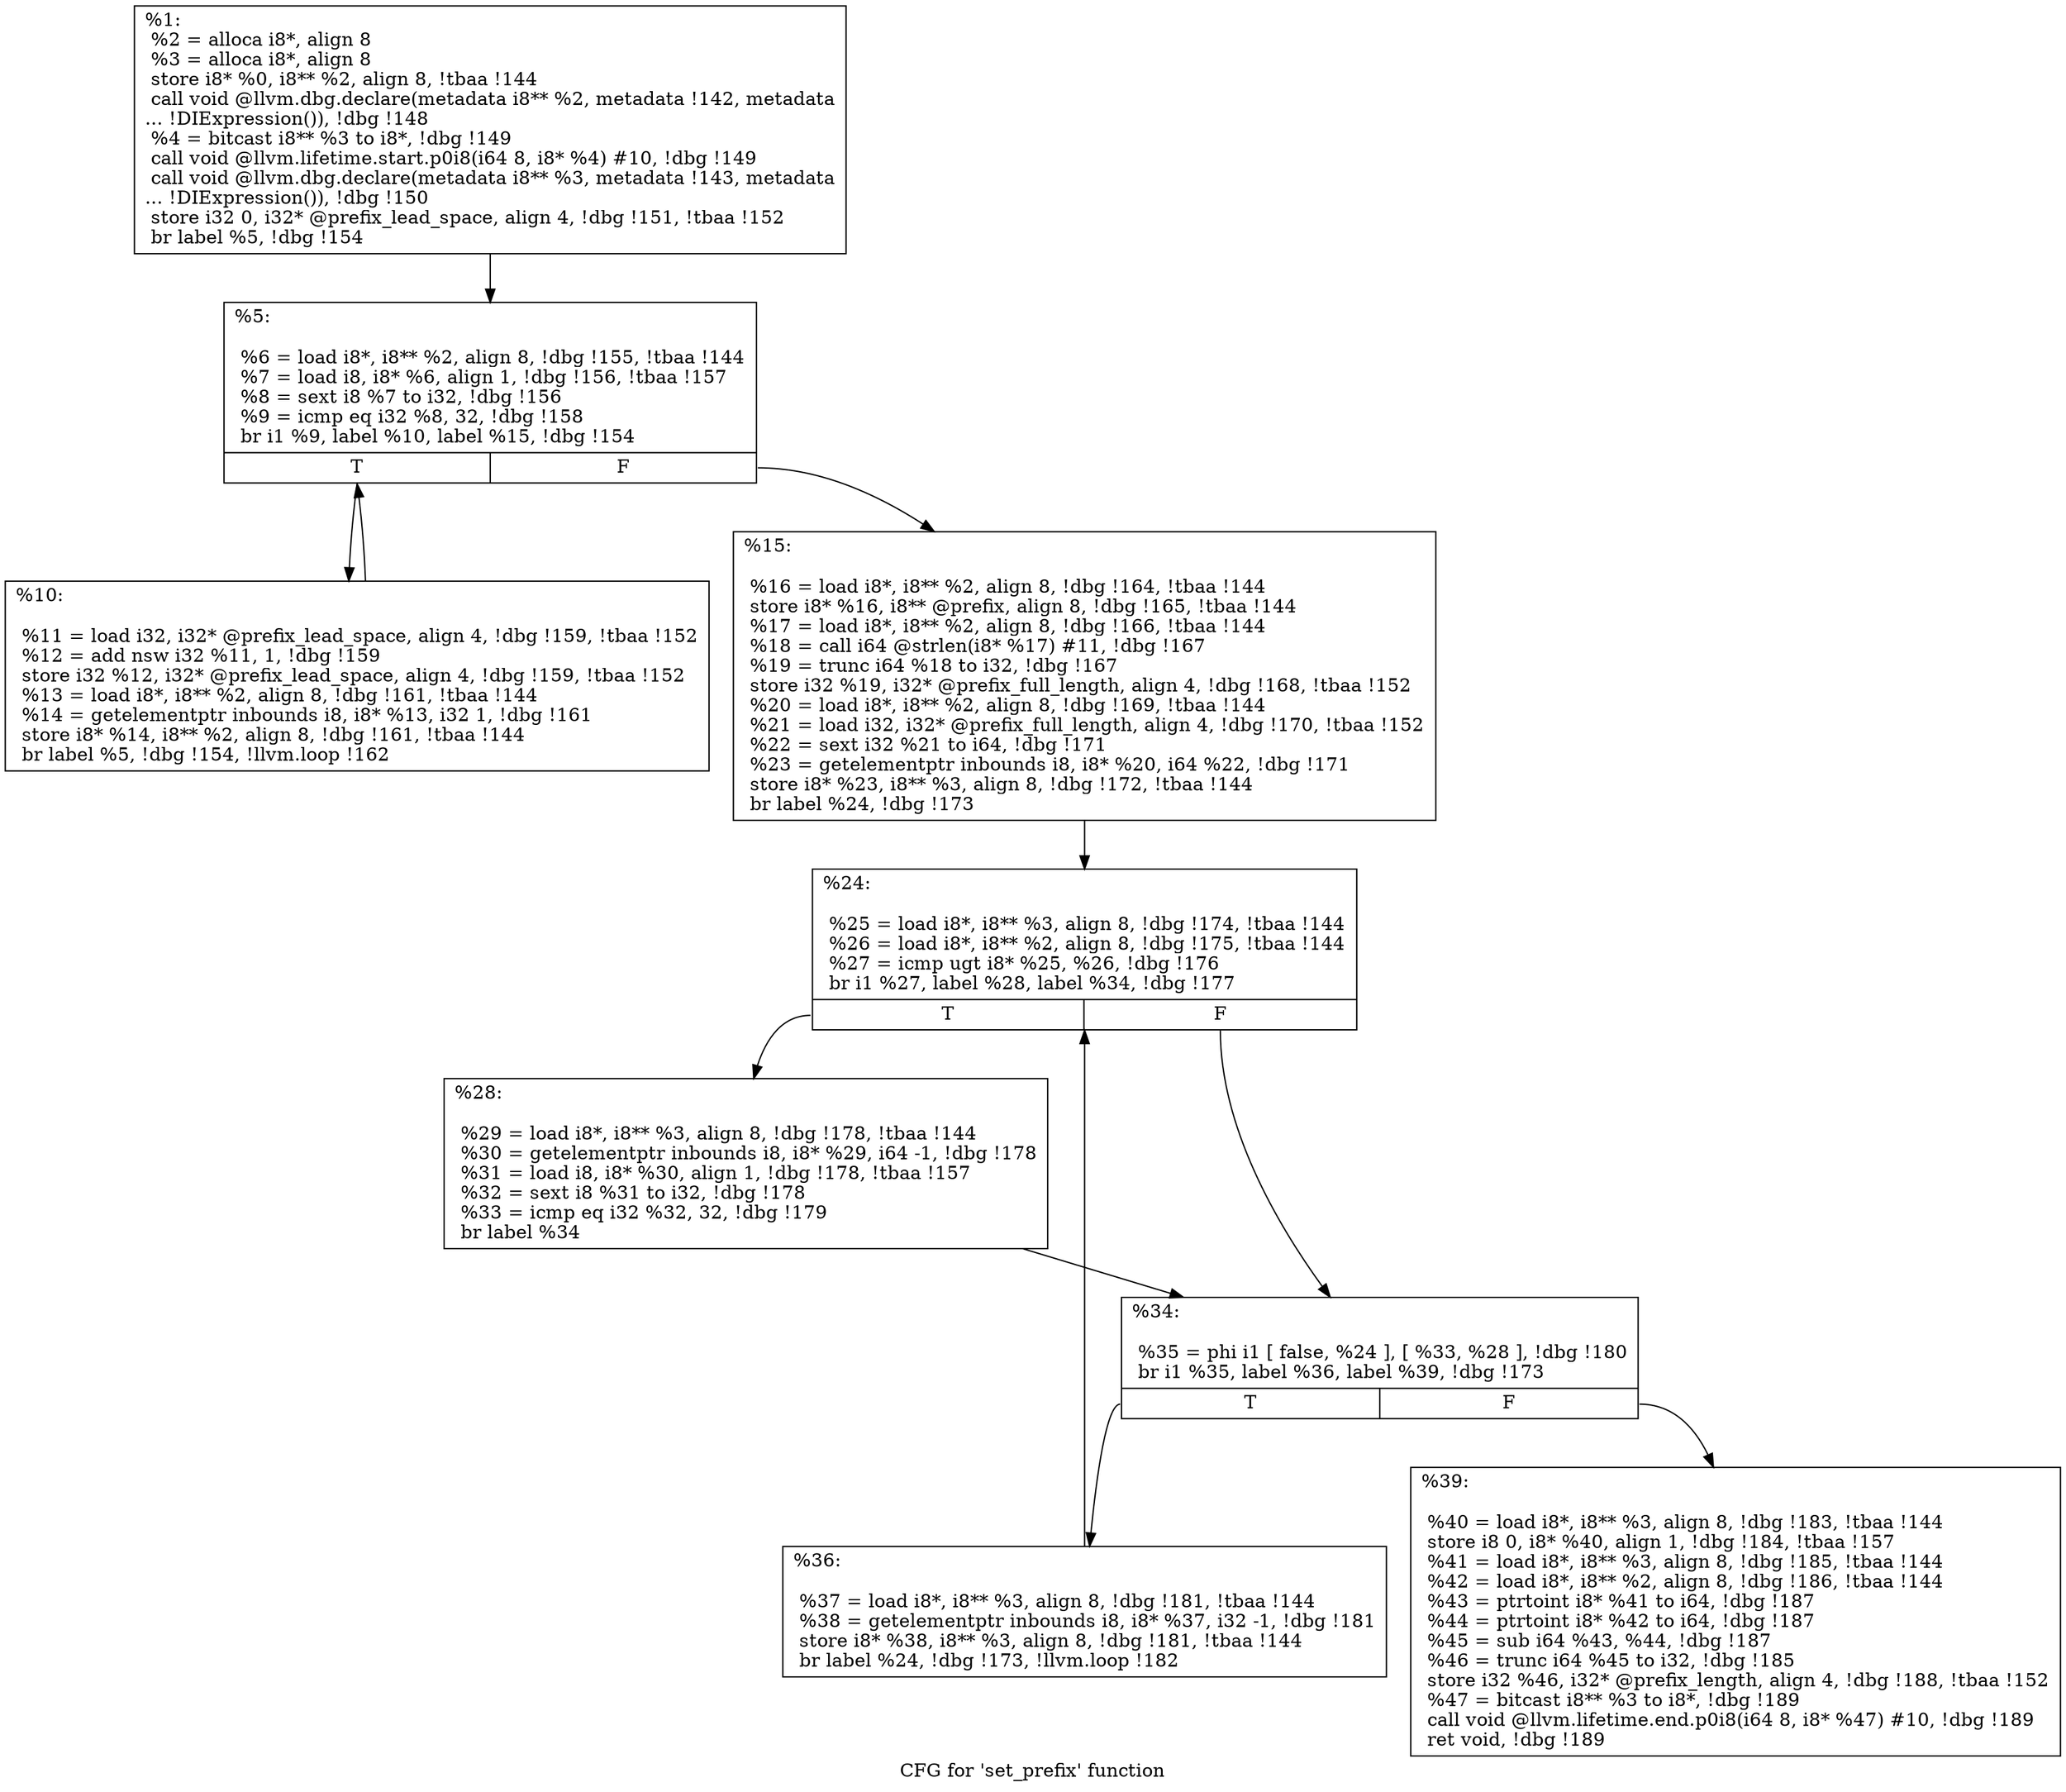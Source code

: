 digraph "CFG for 'set_prefix' function" {
	label="CFG for 'set_prefix' function";

	Node0xb94ad0 [shape=record,label="{%1:\l  %2 = alloca i8*, align 8\l  %3 = alloca i8*, align 8\l  store i8* %0, i8** %2, align 8, !tbaa !144\l  call void @llvm.dbg.declare(metadata i8** %2, metadata !142, metadata\l... !DIExpression()), !dbg !148\l  %4 = bitcast i8** %3 to i8*, !dbg !149\l  call void @llvm.lifetime.start.p0i8(i64 8, i8* %4) #10, !dbg !149\l  call void @llvm.dbg.declare(metadata i8** %3, metadata !143, metadata\l... !DIExpression()), !dbg !150\l  store i32 0, i32* @prefix_lead_space, align 4, !dbg !151, !tbaa !152\l  br label %5, !dbg !154\l}"];
	Node0xb94ad0 -> Node0xb94b20;
	Node0xb94b20 [shape=record,label="{%5:\l\l  %6 = load i8*, i8** %2, align 8, !dbg !155, !tbaa !144\l  %7 = load i8, i8* %6, align 1, !dbg !156, !tbaa !157\l  %8 = sext i8 %7 to i32, !dbg !156\l  %9 = icmp eq i32 %8, 32, !dbg !158\l  br i1 %9, label %10, label %15, !dbg !154\l|{<s0>T|<s1>F}}"];
	Node0xb94b20:s0 -> Node0xb94b70;
	Node0xb94b20:s1 -> Node0xb94bc0;
	Node0xb94b70 [shape=record,label="{%10:\l\l  %11 = load i32, i32* @prefix_lead_space, align 4, !dbg !159, !tbaa !152\l  %12 = add nsw i32 %11, 1, !dbg !159\l  store i32 %12, i32* @prefix_lead_space, align 4, !dbg !159, !tbaa !152\l  %13 = load i8*, i8** %2, align 8, !dbg !161, !tbaa !144\l  %14 = getelementptr inbounds i8, i8* %13, i32 1, !dbg !161\l  store i8* %14, i8** %2, align 8, !dbg !161, !tbaa !144\l  br label %5, !dbg !154, !llvm.loop !162\l}"];
	Node0xb94b70 -> Node0xb94b20;
	Node0xb94bc0 [shape=record,label="{%15:\l\l  %16 = load i8*, i8** %2, align 8, !dbg !164, !tbaa !144\l  store i8* %16, i8** @prefix, align 8, !dbg !165, !tbaa !144\l  %17 = load i8*, i8** %2, align 8, !dbg !166, !tbaa !144\l  %18 = call i64 @strlen(i8* %17) #11, !dbg !167\l  %19 = trunc i64 %18 to i32, !dbg !167\l  store i32 %19, i32* @prefix_full_length, align 4, !dbg !168, !tbaa !152\l  %20 = load i8*, i8** %2, align 8, !dbg !169, !tbaa !144\l  %21 = load i32, i32* @prefix_full_length, align 4, !dbg !170, !tbaa !152\l  %22 = sext i32 %21 to i64, !dbg !171\l  %23 = getelementptr inbounds i8, i8* %20, i64 %22, !dbg !171\l  store i8* %23, i8** %3, align 8, !dbg !172, !tbaa !144\l  br label %24, !dbg !173\l}"];
	Node0xb94bc0 -> Node0xb94c10;
	Node0xb94c10 [shape=record,label="{%24:\l\l  %25 = load i8*, i8** %3, align 8, !dbg !174, !tbaa !144\l  %26 = load i8*, i8** %2, align 8, !dbg !175, !tbaa !144\l  %27 = icmp ugt i8* %25, %26, !dbg !176\l  br i1 %27, label %28, label %34, !dbg !177\l|{<s0>T|<s1>F}}"];
	Node0xb94c10:s0 -> Node0xb94c60;
	Node0xb94c10:s1 -> Node0xb94cb0;
	Node0xb94c60 [shape=record,label="{%28:\l\l  %29 = load i8*, i8** %3, align 8, !dbg !178, !tbaa !144\l  %30 = getelementptr inbounds i8, i8* %29, i64 -1, !dbg !178\l  %31 = load i8, i8* %30, align 1, !dbg !178, !tbaa !157\l  %32 = sext i8 %31 to i32, !dbg !178\l  %33 = icmp eq i32 %32, 32, !dbg !179\l  br label %34\l}"];
	Node0xb94c60 -> Node0xb94cb0;
	Node0xb94cb0 [shape=record,label="{%34:\l\l  %35 = phi i1 [ false, %24 ], [ %33, %28 ], !dbg !180\l  br i1 %35, label %36, label %39, !dbg !173\l|{<s0>T|<s1>F}}"];
	Node0xb94cb0:s0 -> Node0xb94d00;
	Node0xb94cb0:s1 -> Node0xb94d50;
	Node0xb94d00 [shape=record,label="{%36:\l\l  %37 = load i8*, i8** %3, align 8, !dbg !181, !tbaa !144\l  %38 = getelementptr inbounds i8, i8* %37, i32 -1, !dbg !181\l  store i8* %38, i8** %3, align 8, !dbg !181, !tbaa !144\l  br label %24, !dbg !173, !llvm.loop !182\l}"];
	Node0xb94d00 -> Node0xb94c10;
	Node0xb94d50 [shape=record,label="{%39:\l\l  %40 = load i8*, i8** %3, align 8, !dbg !183, !tbaa !144\l  store i8 0, i8* %40, align 1, !dbg !184, !tbaa !157\l  %41 = load i8*, i8** %3, align 8, !dbg !185, !tbaa !144\l  %42 = load i8*, i8** %2, align 8, !dbg !186, !tbaa !144\l  %43 = ptrtoint i8* %41 to i64, !dbg !187\l  %44 = ptrtoint i8* %42 to i64, !dbg !187\l  %45 = sub i64 %43, %44, !dbg !187\l  %46 = trunc i64 %45 to i32, !dbg !185\l  store i32 %46, i32* @prefix_length, align 4, !dbg !188, !tbaa !152\l  %47 = bitcast i8** %3 to i8*, !dbg !189\l  call void @llvm.lifetime.end.p0i8(i64 8, i8* %47) #10, !dbg !189\l  ret void, !dbg !189\l}"];
}
